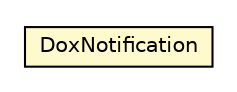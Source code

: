 #!/usr/local/bin/dot
#
# Class diagram 
# Generated by UMLGraph version R5_6-24-gf6e263 (http://www.umlgraph.org/)
#

digraph G {
	edge [fontname="Helvetica",fontsize=10,labelfontname="Helvetica",labelfontsize=10];
	node [fontname="Helvetica",fontsize=10,shape=plaintext];
	nodesep=0.25;
	ranksep=0.5;
	// net.trajano.doxdb.ws.DoxNotification
	c1072 [label=<<table title="net.trajano.doxdb.ws.DoxNotification" border="0" cellborder="1" cellspacing="0" cellpadding="2" port="p" bgcolor="lemonChiffon" href="./DoxNotification.html">
		<tr><td><table border="0" cellspacing="0" cellpadding="1">
<tr><td align="center" balign="center"> DoxNotification </td></tr>
		</table></td></tr>
		</table>>, URL="./DoxNotification.html", fontname="Helvetica", fontcolor="black", fontsize=10.0];
}

